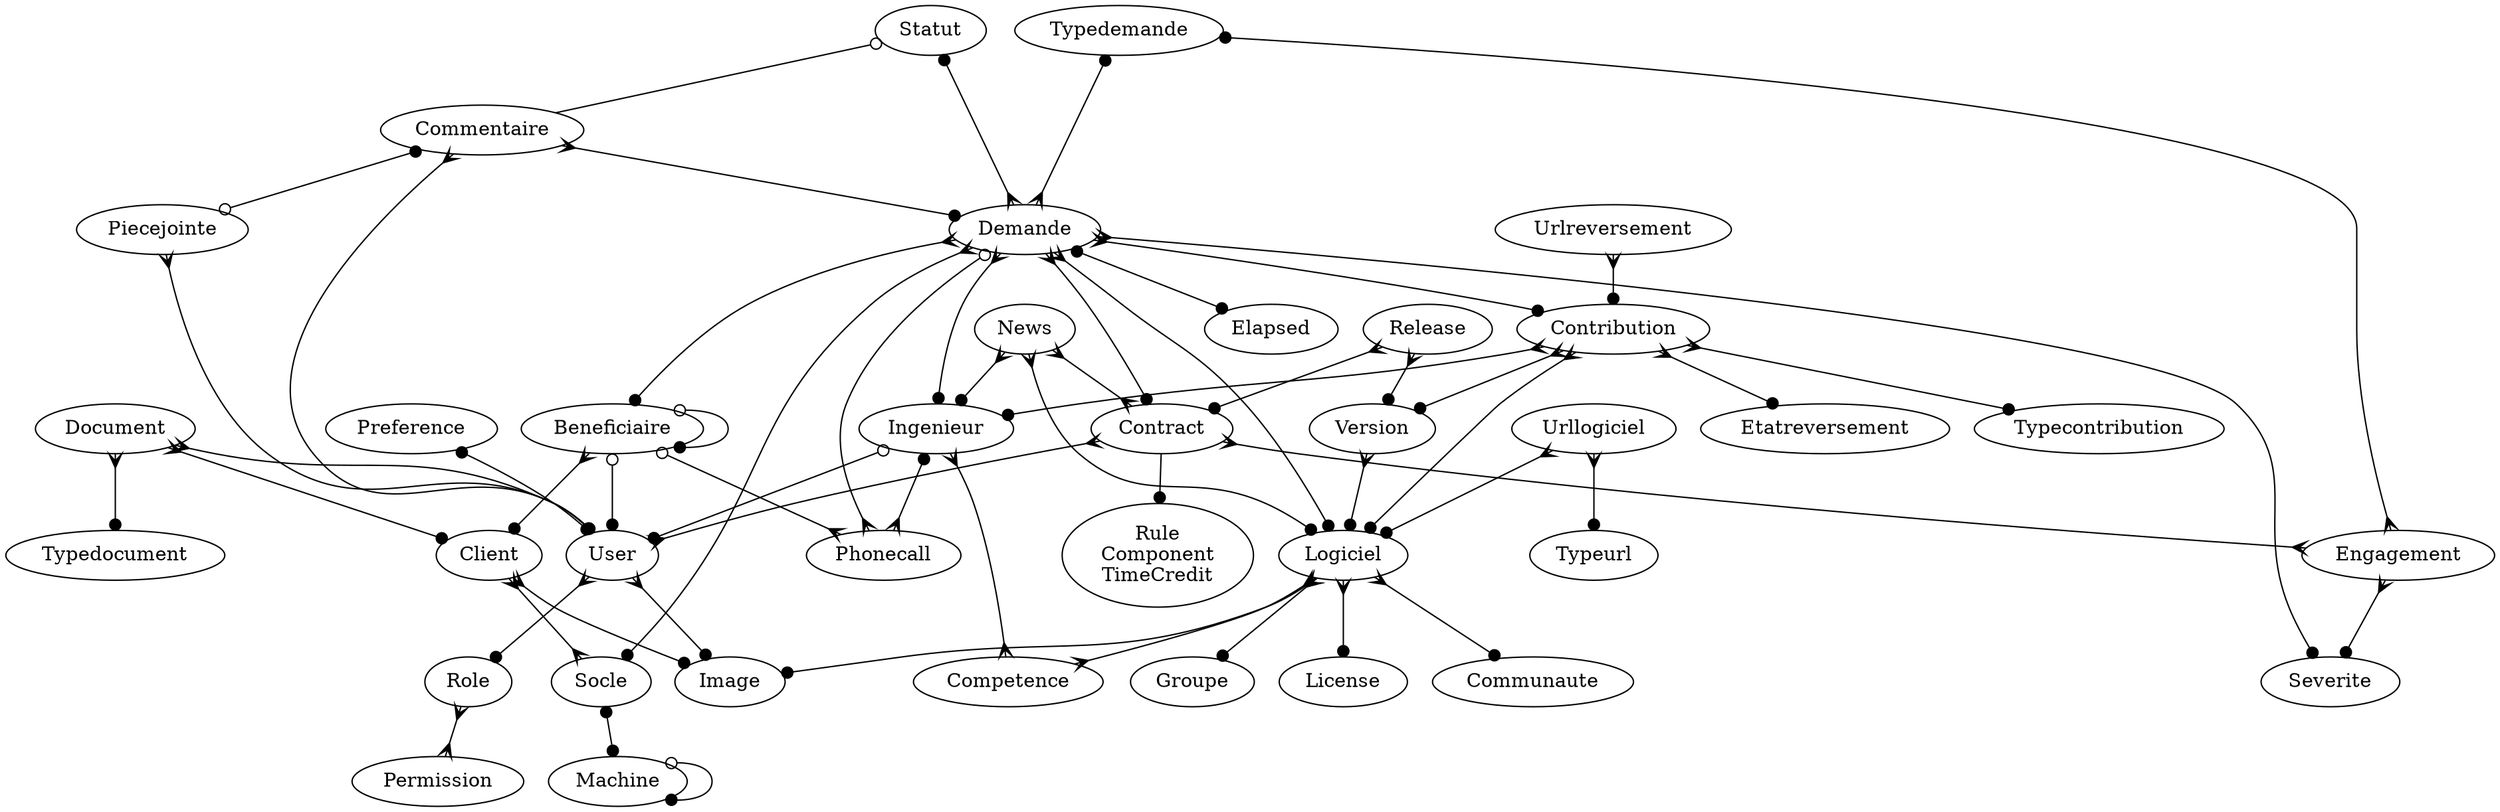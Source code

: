 digraph x {

//rotate=90;
{rank=min; Statut Typedemande Statut }

Rule [label="Rule\nComponent\nTimeCredit"]

Beneficiaire -> User [arrowhead=dot,arrowtail=odot,dir=both]
Beneficiaire -> Phonecall [arrowhead=crow,arrowtail=odot,dir=both]
Beneficiaire -> Client [arrowhead=dot,dir=both,arrowtail=crow]
Beneficiaire -> Beneficiaire [arrowhead=dot,arrowtail=odot,dir=both]

Client -> Image [arrowhead=dot,dir=both,arrowtail=crow]
Client -> Socle [arrowhead=crow,dir=both,arrowtail=crow]

Commentaire -> Demande [arrowhead=dot,dir=both,arrowtail=crow]
Commentaire -> User [arrowhead=dot,dir=both,arrowtail=crow]
Commentaire -> Piecejointe [arrowhead=odot,dir=both,arrowtail=dot]
Commentaire -> Statut [arrowhead=odot]

Contract -> User [arrowhead=crow,dir=both,arrowtail=crow]
Contract -> Engagement [arrowhead=crow,arrowtail=crow,dir=both]
Contract -> Rule [arrowhead=dot,arrowtail=crow]

User -> Image [arrowhead=dot,dir=both,arrowtail=crow]
User -> Role [arrowhead=dot,arrowtail=crow,dir=both]
Ingenieur -> Competence [arrowhead=crow,arrowtail=crow,dir=both]
Ingenieur -> User [arrowhead=dot,arrowtail=odot,dir=both]
Ingenieur -> Phonecall [arrowhead=crow,dir=both,arrowtail=dot]

News -> Ingenieur [arrowhead=dot,dir=both,arrowtail=crow]
News -> Contract [arrowhead=crow,dir=both,arrowtail=crow]
News -> Logiciel [arrowhead=dot,dir=both,arrowtail=crow]

Demande -> Typedemande [arrowhead=dot,dir=both,arrowtail=crow]
Demande -> Elapsed [arrowhead=dot,dir=both,arrowtail=dot]
Demande -> Logiciel [arrowhead=dot,dir=both,arrowtail=crow]
Demande -> Severite [arrowhead=dot,dir=both,arrowtail=crow]
Demande -> Beneficiaire [arrowhead=dot,dir=both,arrowtail=crow]
Demande -> Socle [arrowhead=dot,dir=both,arrowtail=crow]
Demande -> Contribution [arrowhead=dot,dir=both,arrowtail=crow]
Demande -> Contract [arrowhead=dot,dir=both,arrowtail=crow]
Demande -> Statut [arrowhead=dot,dir=both,arrowtail=crow]
Demande -> Ingenieur [arrowhead=dot,dir=both,arrowtail=crow]
Demande -> Phonecall [arrowhead=crow,arrowtail=odot,dir=both]

Logiciel -> Competence [arrowhead=crow,arrowtail=crow,dir=both]
Logiciel -> License [arrowhead=dot,dir=both,arrowtail=crow]
Logiciel -> Communaute [arrowhead=dot,dir=both,arrowtail=crow]
Logiciel -> Groupe [arrowhead=dot,dir=both,arrowtail=crow]
Logiciel -> Image [arrowhead=dot,dir=both,arrowtail=crow]


Version -> Logiciel [arrowhead=dot,dir=both,arrowtail=crow]

Release -> Contract [arrowhead=dot,dir=both,arrowtail=crow]
Release -> Version [arrowhead=dot,dir=both,arrowtail=crow]


Preference -> User [arrowhead=dot,arrowtail=dot,dir=both]
Socle -> Machine [arrowhead=dot,dir=both,arrowtail=dot]
Machine -> Machine [arrowhead=dot,dir=both,arrowtail=odot]
Urllogiciel -> Logiciel [arrowhead=dot,dir=both,arrowtail=crow]
Urllogiciel -> Typeurl [arrowhead=dot,dir=both,arrowtail=crow]
Engagement -> Severite [arrowhead=dot,dir=both,arrowtail=crow]
Engagement -> Typedemande [arrowhead=dot,dir=both,arrowtail=crow]
Role -> Permission [arrowhead=crow,arrowtail=crow,dir=both]
Urlreversement -> Contribution [arrowhead=dot,dir=both,arrowtail=crow]

Contribution -> Etatreversement [arrowhead=dot,dir=both,arrowtail=crow]
Contribution -> Typecontribution [arrowhead=dot,dir=both,arrowtail=crow]
Contribution -> Logiciel [arrowhead=dot,dir=both,arrowtail=crow]
Contribution -> Version [arrowhead=dot,arrowtail=crow,dir=both]
Contribution -> Ingenieur [arrowhead=dot,dir=both,arrowtail=crow]
Piecejointe -> User [arrowtail=crow,dir=both,arrowhead=dot]
Document -> Client [arrowhead=dot,dir=both,arrowtail=crow]
Document -> Typedocument [arrowhead=dot,dir=both,arrowtail=crow]
Document -> User [arrowhead=dot,dir=both,arrowtail=crow]


}
